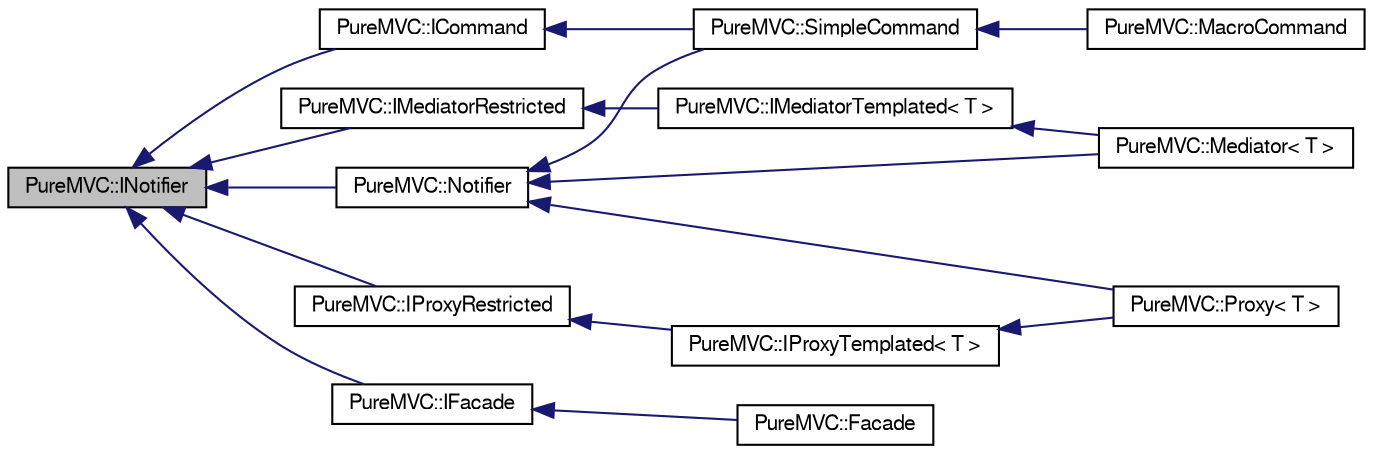 digraph G
{
  edge [fontname="FreeSans",fontsize="10",labelfontname="FreeSans",labelfontsize="10"];
  node [fontname="FreeSans",fontsize="10",shape=record];
  rankdir=LR;
  Node1 [label="PureMVC::INotifier",height=0.2,width=0.4,color="black", fillcolor="grey75", style="filled" fontcolor="black"];
  Node1 -> Node2 [dir=back,color="midnightblue",fontsize="10",style="solid"];
  Node2 [label="PureMVC::ICommand",height=0.2,width=0.4,color="black", fillcolor="white", style="filled",URL="$class_pure_m_v_c_1_1_i_command.html",tooltip="The interface definition for a PureMVC Command."];
  Node2 -> Node3 [dir=back,color="midnightblue",fontsize="10",style="solid"];
  Node3 [label="PureMVC::SimpleCommand",height=0.2,width=0.4,color="black", fillcolor="white", style="filled",URL="$class_pure_m_v_c_1_1_simple_command.html",tooltip="A base ICommand implementation."];
  Node3 -> Node4 [dir=back,color="midnightblue",fontsize="10",style="solid"];
  Node4 [label="PureMVC::MacroCommand",height=0.2,width=0.4,color="black", fillcolor="white", style="filled",URL="$class_pure_m_v_c_1_1_macro_command.html",tooltip="A base ICommand implementation that executes other ICommands."];
  Node1 -> Node5 [dir=back,color="midnightblue",fontsize="10",style="solid"];
  Node5 [label="PureMVC::IFacade",height=0.2,width=0.4,color="black", fillcolor="white", style="filled",URL="$class_pure_m_v_c_1_1_i_facade.html",tooltip="The interface definition for a PureMVC Facade."];
  Node5 -> Node6 [dir=back,color="midnightblue",fontsize="10",style="solid"];
  Node6 [label="PureMVC::Facade",height=0.2,width=0.4,color="black", fillcolor="white", style="filled",URL="$class_pure_m_v_c_1_1_facade.html",tooltip="A base Multiton IFacade implementation."];
  Node1 -> Node7 [dir=back,color="midnightblue",fontsize="10",style="solid"];
  Node7 [label="PureMVC::IMediatorRestricted",height=0.2,width=0.4,color="black", fillcolor="white", style="filled",URL="$class_pure_m_v_c_1_1_i_mediator_restricted.html",tooltip="The untemplated portion of the interface definition for a PureMVC Mediator."];
  Node7 -> Node8 [dir=back,color="midnightblue",fontsize="10",style="solid"];
  Node8 [label="PureMVC::IMediatorTemplated\< T \>",height=0.2,width=0.4,color="black", fillcolor="white", style="filled",URL="$class_pure_m_v_c_1_1_i_mediator_templated.html",tooltip="The templated portion of IMediator."];
  Node8 -> Node9 [dir=back,color="midnightblue",fontsize="10",style="solid"];
  Node9 [label="PureMVC::Mediator\< T \>",height=0.2,width=0.4,color="black", fillcolor="white", style="filled",URL="$class_pure_m_v_c_1_1_mediator.html"];
  Node1 -> Node10 [dir=back,color="midnightblue",fontsize="10",style="solid"];
  Node10 [label="PureMVC::IProxyRestricted",height=0.2,width=0.4,color="black", fillcolor="white", style="filled",URL="$class_pure_m_v_c_1_1_i_proxy_restricted.html",tooltip="The untemplated portion of the interface definition for a PureMVC Proxy."];
  Node10 -> Node11 [dir=back,color="midnightblue",fontsize="10",style="solid"];
  Node11 [label="PureMVC::IProxyTemplated\< T \>",height=0.2,width=0.4,color="black", fillcolor="white", style="filled",URL="$class_pure_m_v_c_1_1_i_proxy_templated.html",tooltip="The templated half of the IProxy interface definition."];
  Node11 -> Node12 [dir=back,color="midnightblue",fontsize="10",style="solid"];
  Node12 [label="PureMVC::Proxy\< T \>",height=0.2,width=0.4,color="black", fillcolor="white", style="filled",URL="$class_pure_m_v_c_1_1_proxy.html"];
  Node1 -> Node13 [dir=back,color="midnightblue",fontsize="10",style="solid"];
  Node13 [label="PureMVC::Notifier",height=0.2,width=0.4,color="black", fillcolor="white", style="filled",URL="$class_pure_m_v_c_1_1_notifier.html",tooltip="A Base INotifier implementation."];
  Node13 -> Node9 [dir=back,color="midnightblue",fontsize="10",style="solid"];
  Node13 -> Node12 [dir=back,color="midnightblue",fontsize="10",style="solid"];
  Node13 -> Node3 [dir=back,color="midnightblue",fontsize="10",style="solid"];
}
